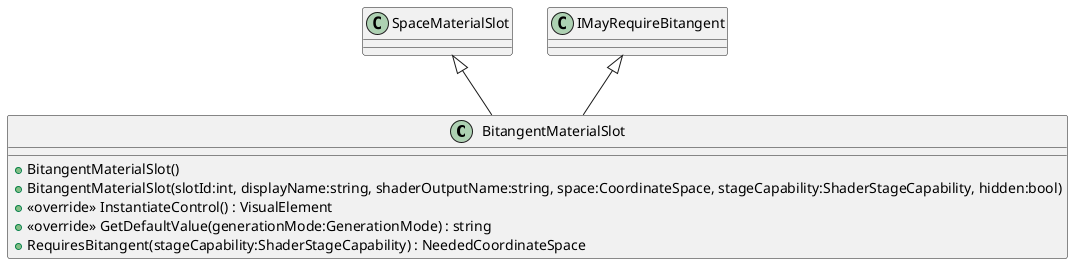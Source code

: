 @startuml
class BitangentMaterialSlot {
    + BitangentMaterialSlot()
    + BitangentMaterialSlot(slotId:int, displayName:string, shaderOutputName:string, space:CoordinateSpace, stageCapability:ShaderStageCapability, hidden:bool)
    + <<override>> InstantiateControl() : VisualElement
    + <<override>> GetDefaultValue(generationMode:GenerationMode) : string
    + RequiresBitangent(stageCapability:ShaderStageCapability) : NeededCoordinateSpace
}
SpaceMaterialSlot <|-- BitangentMaterialSlot
IMayRequireBitangent <|-- BitangentMaterialSlot
@enduml
